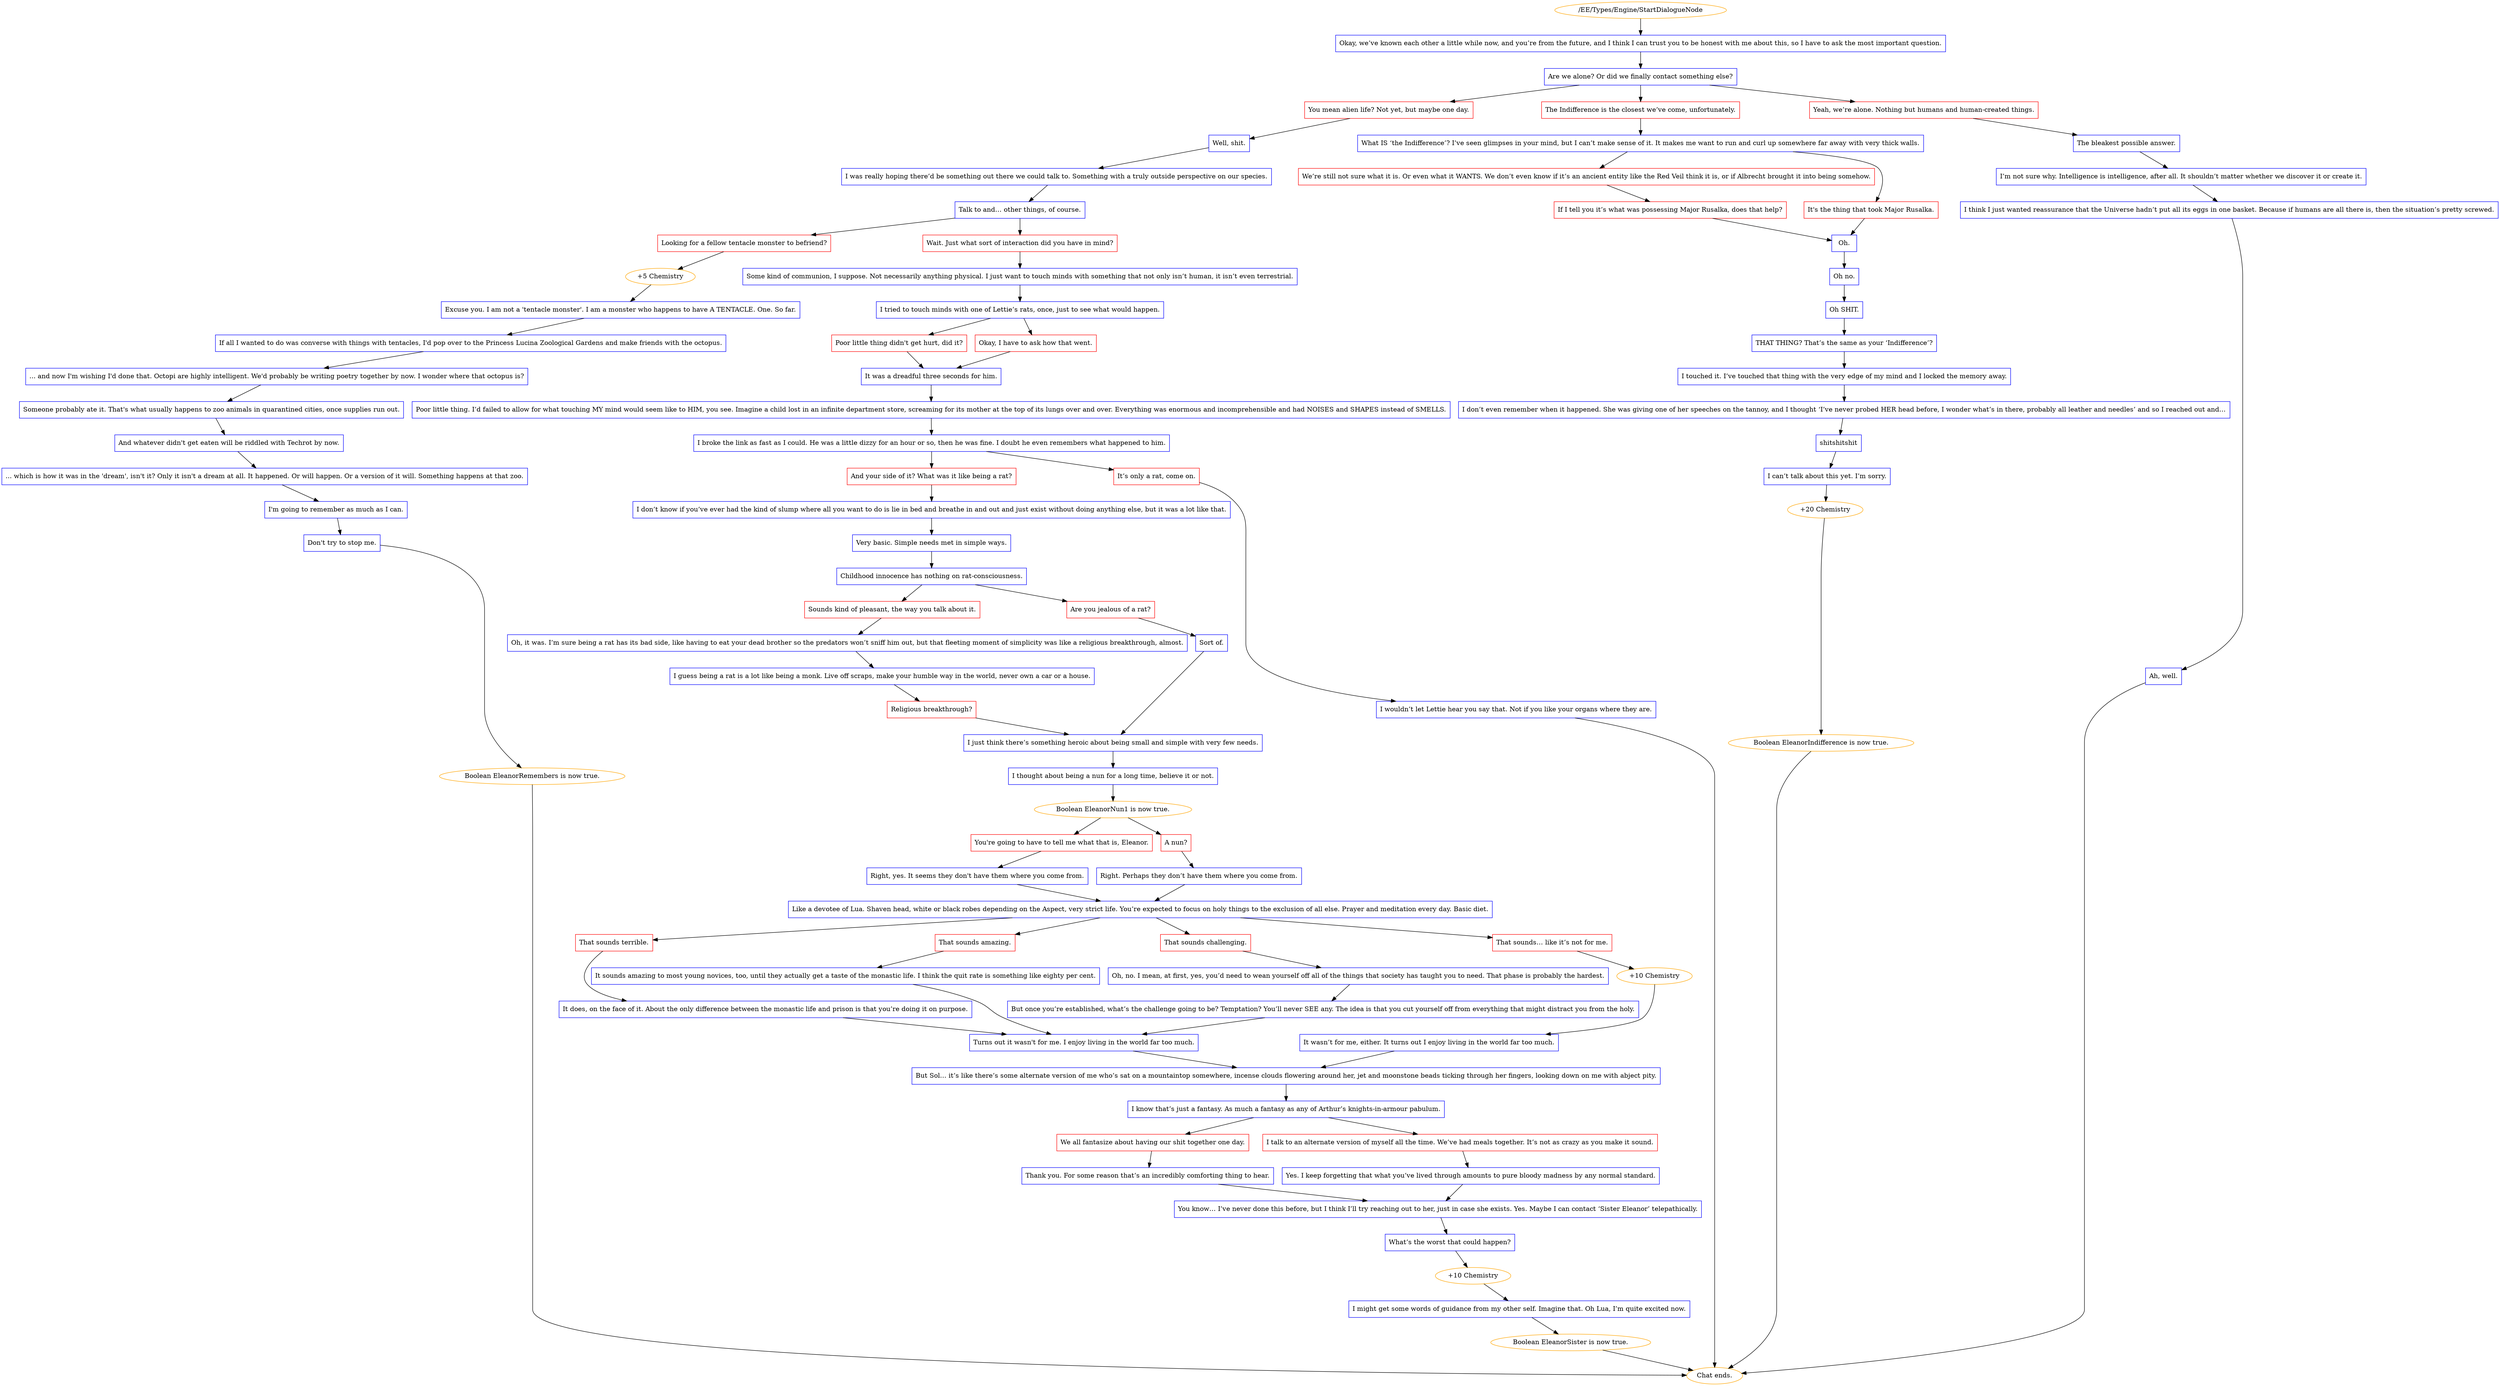 digraph {
	460 [label="/EE/Types/Engine/StartDialogueNode",color=orange];
		460 -> 461;
	461 [label="Okay, we’ve known each other a little while now, and you’re from the future, and I think I can trust you to be honest with me about this, so I have to ask the most important question.",shape=box,color=blue];
		461 -> 462;
	462 [label="Are we alone? Or did we finally contact something else?",shape=box,color=blue];
		462 -> 463;
		462 -> 464;
		462 -> 465;
	463 [label="You mean alien life? Not yet, but maybe one day.",shape=box,color=red];
		463 -> 466;
	464 [label="The Indifference is the closest we’ve come, unfortunately.",shape=box,color=red];
		464 -> 467;
	465 [label="Yeah, we’re alone. Nothing but humans and human-created things.",shape=box,color=red];
		465 -> 468;
	466 [label="Well, shit.",shape=box,color=blue];
		466 -> 469;
	467 [label="What IS ‘the Indifference’? I’ve seen glimpses in your mind, but I can’t make sense of it. It makes me want to run and curl up somewhere far away with very thick walls.",shape=box,color=blue];
		467 -> 470;
		467 -> 471;
	468 [label="The bleakest possible answer.",shape=box,color=blue];
		468 -> 472;
	469 [label="I was really hoping there’d be something out there we could talk to. Something with a truly outside perspective on our species.",shape=box,color=blue];
		469 -> 473;
	470 [label="We’re still not sure what it is. Or even what it WANTS. We don’t even know if it’s an ancient entity like the Red Veil think it is, or if Albrecht brought it into being somehow.",shape=box,color=red];
		470 -> 474;
	471 [label="It's the thing that took Major Rusalka.",shape=box,color=red];
		471 -> 475;
	472 [label="I’m not sure why. Intelligence is intelligence, after all. It shouldn’t matter whether we discover it or create it.",shape=box,color=blue];
		472 -> 540;
	473 [label="Talk to and… other things, of course.",shape=box,color=blue];
		473 -> 477;
		473 -> 476;
	474 [label="If I tell you it’s what was possessing Major Rusalka, does that help?",shape=box,color=red];
		474 -> 475;
	475 [label="Oh.",shape=box,color=blue];
		475 -> 543;
	540 [label="I think I just wanted reassurance that the Universe hadn’t put all its eggs in one basket. Because if humans are all there is, then the situation’s pretty screwed.",shape=box,color=blue];
		540 -> 541;
	477 [label="Looking for a fellow tentacle monster to befriend?",shape=box,color=red];
		477 -> 494;
	476 [label="Wait. Just what sort of interaction did you have in mind?",shape=box,color=red];
		476 -> 479;
	543 [label="Oh no.",shape=box,color=blue];
		543 -> 544;
	541 [label="Ah, well.",shape=box,color=blue];
		541 -> "Chat ends.";
	494 [label="+5 Chemistry",color=orange];
		494 -> 478;
	479 [label="Some kind of communion, I suppose. Not necessarily anything physical. I just want to touch minds with something that not only isn’t human, it isn’t even terrestrial.",shape=box,color=blue];
		479 -> 481;
	544 [label="Oh SHIT.",shape=box,color=blue];
		544 -> 545;
	"Chat ends." [color=orange];
	478 [label="Excuse you. I am not a 'tentacle monster'. I am a monster who happens to have A TENTACLE. One. So far.",shape=box,color=blue];
		478 -> 480;
	481 [label="I tried to touch minds with one of Lettie’s rats, once, just to see what would happen.",shape=box,color=blue];
		481 -> 483;
		481 -> 484;
	545 [label="THAT THING? That’s the same as your ‘Indifference’?",shape=box,color=blue];
		545 -> 546;
	480 [label="If all I wanted to do was converse with things with tentacles, I'd pop over to the Princess Lucina Zoological Gardens and make friends with the octopus.",shape=box,color=blue];
		480 -> 482;
	483 [label="Poor little thing didn't get hurt, did it?",shape=box,color=red];
		483 -> 485;
	484 [label="Okay, I have to ask how that went.",shape=box,color=red];
		484 -> 485;
	546 [label="I touched it. I’ve touched that thing with the very edge of my mind and I locked the memory away.",shape=box,color=blue];
		546 -> 547;
	482 [label="... and now I'm wishing I'd done that. Octopi are highly intelligent. We'd probably be writing poetry together by now. I wonder where that octopus is?",shape=box,color=blue];
		482 -> 486;
	485 [label="It was a dreadful three seconds for him.",shape=box,color=blue];
		485 -> 491;
	547 [label="I don’t even remember when it happened. She was giving one of her speeches on the tannoy, and I thought ‘I’ve never probed HER head before, I wonder what’s in there, probably all leather and needles’ and so I reached out and…",shape=box,color=blue];
		547 -> 548;
	486 [label="Someone probably ate it. That's what usually happens to zoo animals in quarantined cities, once supplies run out.",shape=box,color=blue];
		486 -> 487;
	491 [label="Poor little thing. I’d failed to allow for what touching MY mind would seem like to HIM, you see. Imagine a child lost in an infinite department store, screaming for its mother at the top of its lungs over and over. Everything was enormous and incomprehensible and had NOISES and SHAPES instead of SMELLS.",shape=box,color=blue];
		491 -> 492;
	548 [label="shitshitshit",shape=box,color=blue];
		548 -> 549;
	487 [label="And whatever didn't get eaten will be riddled with Techrot by now.",shape=box,color=blue];
		487 -> 488;
	492 [label="I broke the link as fast as I could. He was a little dizzy for an hour or so, then he was fine. I doubt he even remembers what happened to him.",shape=box,color=blue];
		492 -> 497;
		492 -> 496;
	549 [label="I can’t talk about this yet. I’m sorry.",shape=box,color=blue];
		549 -> 550;
	488 [label="... which is how it was in the 'dream', isn't it? Only it isn't a dream at all. It happened. Or will happen. Or a version of it will. Something happens at that zoo.",shape=box,color=blue];
		488 -> 489;
	497 [label="And your side of it? What was it like being a rat?",shape=box,color=red];
		497 -> 500;
	496 [label="It’s only a rat, come on.",shape=box,color=red];
		496 -> 498;
	550 [label="+20 Chemistry",color=orange];
		550 -> 551;
	489 [label="I'm going to remember as much as I can.",shape=box,color=blue];
		489 -> 490;
	500 [label="I don’t know if you’ve ever had the kind of slump where all you want to do is lie in bed and breathe in and out and just exist without doing anything else, but it was a lot like that.",shape=box,color=blue];
		500 -> 501;
	498 [label="I wouldn’t let Lettie hear you say that. Not if you like your organs where they are.",shape=box,color=blue];
		498 -> "Chat ends.";
	551 [label="Boolean EleanorIndifference is now true.",color=orange];
		551 -> "Chat ends.";
	490 [label="Don't try to stop me.",shape=box,color=blue];
		490 -> 493;
	501 [label="Very basic. Simple needs met in simple ways.",shape=box,color=blue];
		501 -> 502;
	"Chat ends." [color=orange];
	"Chat ends." [color=orange];
	493 [label="Boolean EleanorRemembers is now true.",color=orange];
		493 -> "Chat ends.";
	502 [label="Childhood innocence has nothing on rat-consciousness.",shape=box,color=blue];
		502 -> 503;
		502 -> 504;
	"Chat ends." [color=orange];
	503 [label="Sounds kind of pleasant, the way you talk about it.",shape=box,color=red];
		503 -> 505;
	504 [label="Are you jealous of a rat?",shape=box,color=red];
		504 -> 506;
	505 [label="Oh, it was. I’m sure being a rat has its bad side, like having to eat your dead brother so the predators won’t sniff him out, but that fleeting moment of simplicity was like a religious breakthrough, almost.",shape=box,color=blue];
		505 -> 507;
	506 [label="Sort of.",shape=box,color=blue];
		506 -> 509;
	507 [label="I guess being a rat is a lot like being a monk. Live off scraps, make your humble way in the world, never own a car or a house.",shape=box,color=blue];
		507 -> 508;
	509 [label="I just think there’s something heroic about being small and simple with very few needs.",shape=box,color=blue];
		509 -> 510;
	508 [label="Religious breakthrough?",shape=box,color=red];
		508 -> 509;
	510 [label="I thought about being a nun for a long time, believe it or not.",shape=box,color=blue];
		510 -> 511;
	511 [label="Boolean EleanorNun1 is now true.",color=orange];
		511 -> 512;
		511 -> 513;
	512 [label="You're going to have to tell me what that is, Eleanor.",shape=box,color=red];
		512 -> 514;
	513 [label="A nun?",shape=box,color=red];
		513 -> 515;
	514 [label="Right, yes. It seems they don't have them where you come from.",shape=box,color=blue];
		514 -> 516;
	515 [label="Right. Perhaps they don’t have them where you come from.",shape=box,color=blue];
		515 -> 516;
	516 [label="Like a devotee of Lua. Shaven head, white or black robes depending on the Aspect, very strict life. You’re expected to focus on holy things to the exclusion of all else. Prayer and meditation every day. Basic diet.",shape=box,color=blue];
		516 -> 517;
		516 -> 518;
		516 -> 519;
		516 -> 520;
	517 [label="That sounds terrible.",shape=box,color=red];
		517 -> 521;
	518 [label="That sounds amazing.",shape=box,color=red];
		518 -> 522;
	519 [label="That sounds challenging.",shape=box,color=red];
		519 -> 523;
	520 [label="That sounds… like it’s not for me.",shape=box,color=red];
		520 -> 526;
	521 [label="It does, on the face of it. About the only difference between the monastic life and prison is that you’re doing it on purpose.",shape=box,color=blue];
		521 -> 527;
	522 [label="It sounds amazing to most young novices, too, until they actually get a taste of the monastic life. I think the quit rate is something like eighty per cent.",shape=box,color=blue];
		522 -> 527;
	523 [label="Oh, no. I mean, at first, yes, you’d need to wean yourself off all of the things that society has taught you to need. That phase is probably the hardest.",shape=box,color=blue];
		523 -> 528;
	526 [label="+10 Chemistry",color=orange];
		526 -> 524;
	527 [label="Turns out it wasn't for me. I enjoy living in the world far too much.",shape=box,color=blue];
		527 -> 525;
	528 [label="But once you’re established, what’s the challenge going to be? Temptation? You’ll never SEE any. The idea is that you cut yourself off from everything that might distract you from the holy.",shape=box,color=blue];
		528 -> 527;
	524 [label="It wasn’t for me, either. It turns out I enjoy living in the world far too much.",shape=box,color=blue];
		524 -> 525;
	525 [label="But Sol… it’s like there’s some alternate version of me who’s sat on a mountaintop somewhere, incense clouds flowering around her, jet and moonstone beads ticking through her fingers, looking down on me with abject pity.",shape=box,color=blue];
		525 -> 529;
	529 [label="I know that’s just a fantasy. As much a fantasy as any of Arthur’s knights-in-armour pabulum.",shape=box,color=blue];
		529 -> 530;
		529 -> 531;
	530 [label="We all fantasize about having our shit together one day.",shape=box,color=red];
		530 -> 532;
	531 [label="I talk to an alternate version of myself all the time. We’ve had meals together. It’s not as crazy as you make it sound.",shape=box,color=red];
		531 -> 533;
	532 [label="Thank you. For some reason that’s an incredibly comforting thing to hear.",shape=box,color=blue];
		532 -> 534;
	533 [label="Yes. I keep forgetting that what you’ve lived through amounts to pure bloody madness by any normal standard.",shape=box,color=blue];
		533 -> 534;
	534 [label="You know… I’ve never done this before, but I think I’ll try reaching out to her, just in case she exists. Yes. Maybe I can contact ‘Sister Eleanor’ telepathically.",shape=box,color=blue];
		534 -> 535;
	535 [label="What’s the worst that could happen?",shape=box,color=blue];
		535 -> 538;
	538 [label="+10 Chemistry",color=orange];
		538 -> 536;
	536 [label="I might get some words of guidance from my other self. Imagine that. Oh Lua, I’m quite excited now.",shape=box,color=blue];
		536 -> 537;
	537 [label="Boolean EleanorSister is now true.",color=orange];
		537 -> "Chat ends.";
	"Chat ends." [color=orange];
}